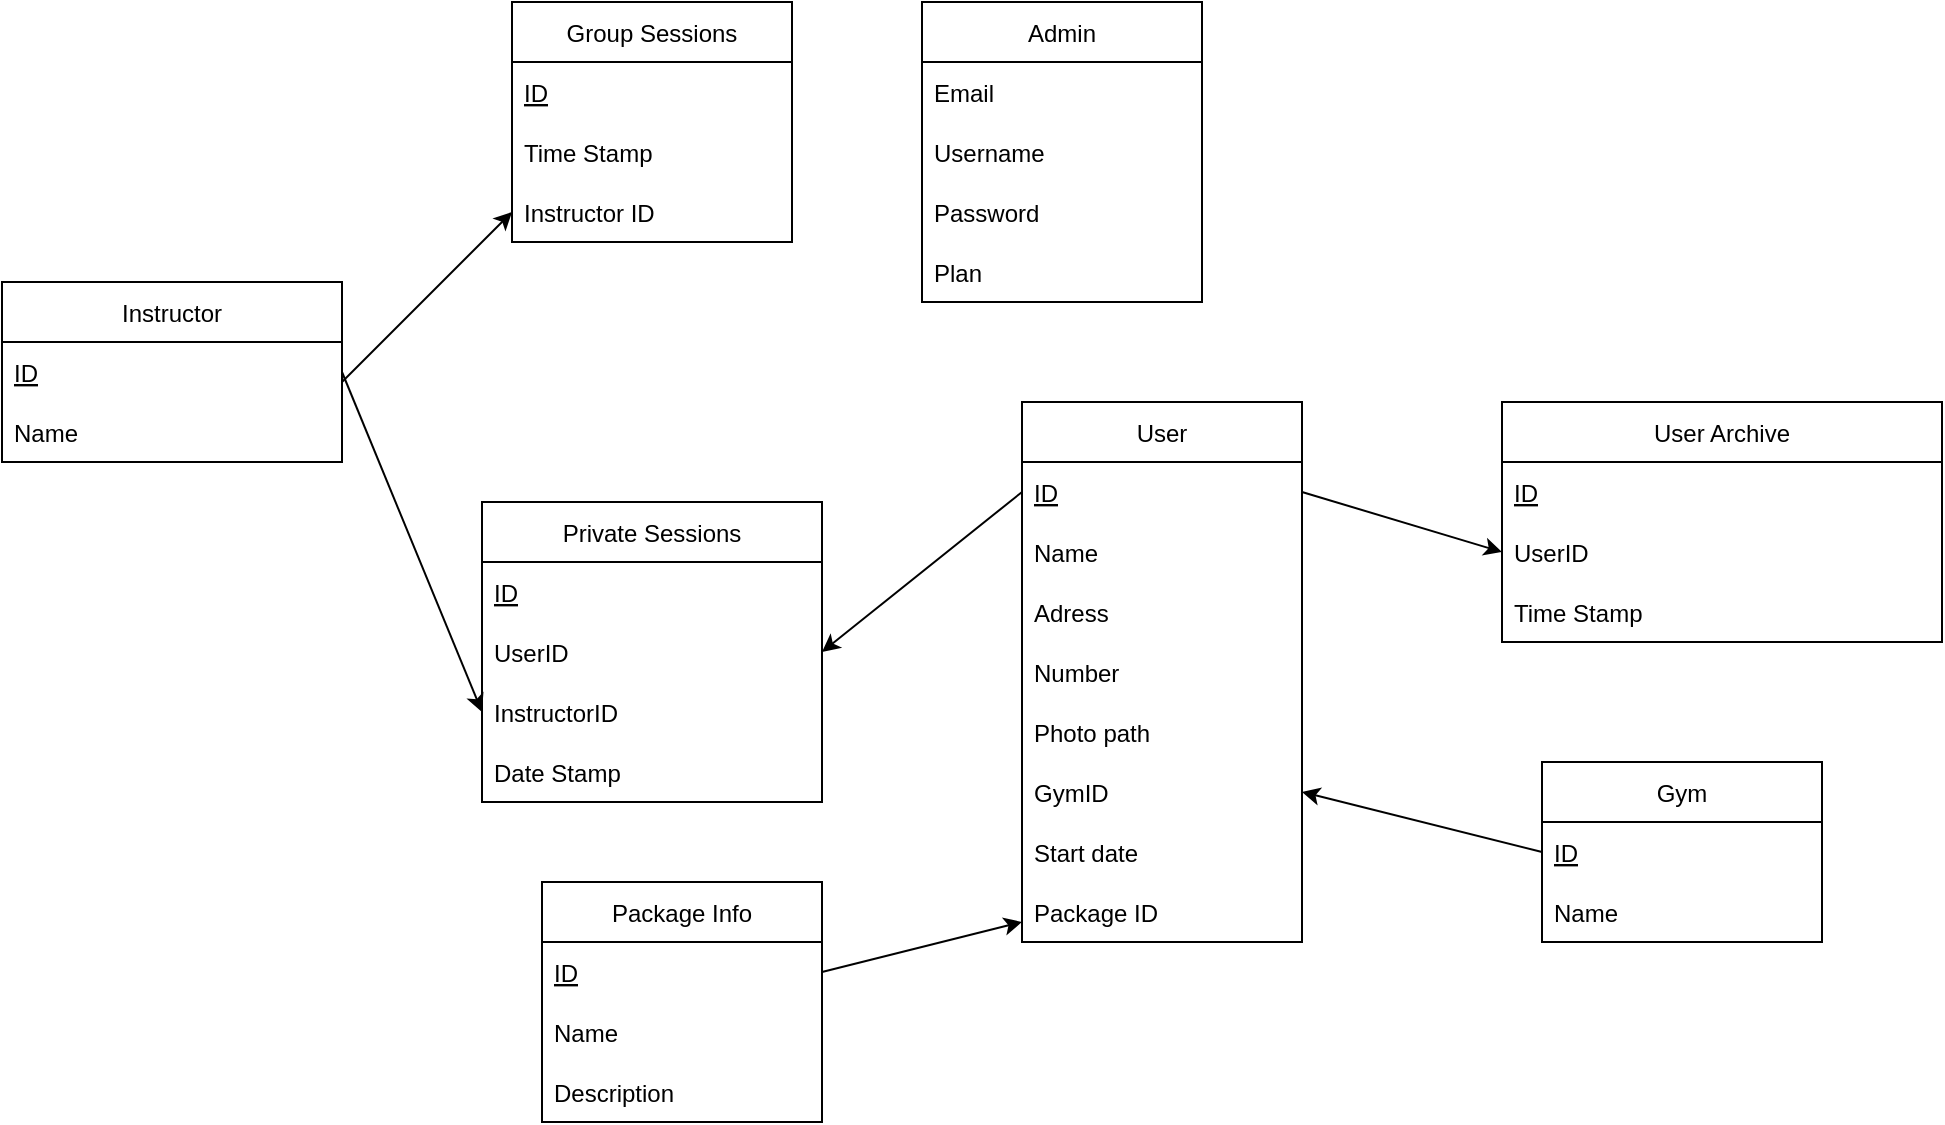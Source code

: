 <mxfile version="20.7.4" type="device"><diagram id="_wE4X1IALoatuDrJmbXj" name="Page-1"><mxGraphModel dx="2284" dy="1874" grid="1" gridSize="10" guides="1" tooltips="1" connect="1" arrows="1" fold="1" page="1" pageScale="1" pageWidth="850" pageHeight="1100" math="0" shadow="0"><root><mxCell id="0"/><mxCell id="1" parent="0"/><mxCell id="XGN1IkvJrTNwVDdcbdt2-2" value="User" style="swimlane;fontStyle=0;childLayout=stackLayout;horizontal=1;startSize=30;horizontalStack=0;resizeParent=1;resizeParentMax=0;resizeLast=0;collapsible=1;marginBottom=0;" parent="1" vertex="1"><mxGeometry x="130" y="100" width="140" height="270" as="geometry"/></mxCell><mxCell id="XGN1IkvJrTNwVDdcbdt2-3" value="ID" style="text;strokeColor=none;fillColor=none;align=left;verticalAlign=middle;spacingLeft=4;spacingRight=4;overflow=hidden;points=[[0,0.5],[1,0.5]];portConstraint=eastwest;rotatable=0;fontStyle=4" parent="XGN1IkvJrTNwVDdcbdt2-2" vertex="1"><mxGeometry y="30" width="140" height="30" as="geometry"/></mxCell><mxCell id="XGN1IkvJrTNwVDdcbdt2-4" value="Name" style="text;strokeColor=none;fillColor=none;align=left;verticalAlign=middle;spacingLeft=4;spacingRight=4;overflow=hidden;points=[[0,0.5],[1,0.5]];portConstraint=eastwest;rotatable=0;" parent="XGN1IkvJrTNwVDdcbdt2-2" vertex="1"><mxGeometry y="60" width="140" height="30" as="geometry"/></mxCell><mxCell id="XGN1IkvJrTNwVDdcbdt2-21" value="Adress" style="text;strokeColor=none;fillColor=none;align=left;verticalAlign=middle;spacingLeft=4;spacingRight=4;overflow=hidden;points=[[0,0.5],[1,0.5]];portConstraint=eastwest;rotatable=0;" parent="XGN1IkvJrTNwVDdcbdt2-2" vertex="1"><mxGeometry y="90" width="140" height="30" as="geometry"/></mxCell><mxCell id="XGN1IkvJrTNwVDdcbdt2-22" value="Number" style="text;strokeColor=none;fillColor=none;align=left;verticalAlign=middle;spacingLeft=4;spacingRight=4;overflow=hidden;points=[[0,0.5],[1,0.5]];portConstraint=eastwest;rotatable=0;" parent="XGN1IkvJrTNwVDdcbdt2-2" vertex="1"><mxGeometry y="120" width="140" height="30" as="geometry"/></mxCell><mxCell id="XGN1IkvJrTNwVDdcbdt2-20" value="Photo path" style="text;strokeColor=none;fillColor=none;align=left;verticalAlign=middle;spacingLeft=4;spacingRight=4;overflow=hidden;points=[[0,0.5],[1,0.5]];portConstraint=eastwest;rotatable=0;" parent="XGN1IkvJrTNwVDdcbdt2-2" vertex="1"><mxGeometry y="150" width="140" height="30" as="geometry"/></mxCell><mxCell id="XGN1IkvJrTNwVDdcbdt2-5" value="GymID" style="text;strokeColor=none;fillColor=none;align=left;verticalAlign=middle;spacingLeft=4;spacingRight=4;overflow=hidden;points=[[0,0.5],[1,0.5]];portConstraint=eastwest;rotatable=0;" parent="XGN1IkvJrTNwVDdcbdt2-2" vertex="1"><mxGeometry y="180" width="140" height="30" as="geometry"/></mxCell><mxCell id="XGN1IkvJrTNwVDdcbdt2-6" value="Start date" style="text;strokeColor=none;fillColor=none;align=left;verticalAlign=middle;spacingLeft=4;spacingRight=4;overflow=hidden;points=[[0,0.5],[1,0.5]];portConstraint=eastwest;rotatable=0;" parent="XGN1IkvJrTNwVDdcbdt2-2" vertex="1"><mxGeometry y="210" width="140" height="30" as="geometry"/></mxCell><mxCell id="XGN1IkvJrTNwVDdcbdt2-7" value="Package ID" style="text;strokeColor=none;fillColor=none;align=left;verticalAlign=middle;spacingLeft=4;spacingRight=4;overflow=hidden;points=[[0,0.5],[1,0.5]];portConstraint=eastwest;rotatable=0;" parent="XGN1IkvJrTNwVDdcbdt2-2" vertex="1"><mxGeometry y="240" width="140" height="30" as="geometry"/></mxCell><mxCell id="XGN1IkvJrTNwVDdcbdt2-8" value="Gym" style="swimlane;fontStyle=0;childLayout=stackLayout;horizontal=1;startSize=30;horizontalStack=0;resizeParent=1;resizeParentMax=0;resizeLast=0;collapsible=1;marginBottom=0;" parent="1" vertex="1"><mxGeometry x="390" y="280" width="140" height="90" as="geometry"/></mxCell><mxCell id="XGN1IkvJrTNwVDdcbdt2-9" value="ID" style="text;strokeColor=none;fillColor=none;align=left;verticalAlign=middle;spacingLeft=4;spacingRight=4;overflow=hidden;points=[[0,0.5],[1,0.5]];portConstraint=eastwest;rotatable=0;fontStyle=4" parent="XGN1IkvJrTNwVDdcbdt2-8" vertex="1"><mxGeometry y="30" width="140" height="30" as="geometry"/></mxCell><mxCell id="XGN1IkvJrTNwVDdcbdt2-10" value="Name" style="text;strokeColor=none;fillColor=none;align=left;verticalAlign=middle;spacingLeft=4;spacingRight=4;overflow=hidden;points=[[0,0.5],[1,0.5]];portConstraint=eastwest;rotatable=0;" parent="XGN1IkvJrTNwVDdcbdt2-8" vertex="1"><mxGeometry y="60" width="140" height="30" as="geometry"/></mxCell><mxCell id="XGN1IkvJrTNwVDdcbdt2-15" value="User Archive" style="swimlane;fontStyle=0;childLayout=stackLayout;horizontal=1;startSize=30;horizontalStack=0;resizeParent=1;resizeParentMax=0;resizeLast=0;collapsible=1;marginBottom=0;" parent="1" vertex="1"><mxGeometry x="370" y="100" width="220" height="120" as="geometry"><mxRectangle x="320" y="310" width="110" height="30" as="alternateBounds"/></mxGeometry></mxCell><mxCell id="XGN1IkvJrTNwVDdcbdt2-16" value="ID" style="text;strokeColor=none;fillColor=none;align=left;verticalAlign=middle;spacingLeft=4;spacingRight=4;overflow=hidden;points=[[0,0.5],[1,0.5]];portConstraint=eastwest;rotatable=0;fontStyle=4" parent="XGN1IkvJrTNwVDdcbdt2-15" vertex="1"><mxGeometry y="30" width="220" height="30" as="geometry"/></mxCell><mxCell id="XGN1IkvJrTNwVDdcbdt2-17" value="UserID" style="text;strokeColor=none;fillColor=none;align=left;verticalAlign=middle;spacingLeft=4;spacingRight=4;overflow=hidden;points=[[0,0.5],[1,0.5]];portConstraint=eastwest;rotatable=0;" parent="XGN1IkvJrTNwVDdcbdt2-15" vertex="1"><mxGeometry y="60" width="220" height="30" as="geometry"/></mxCell><mxCell id="XGN1IkvJrTNwVDdcbdt2-19" value="Time Stamp" style="text;strokeColor=none;fillColor=none;align=left;verticalAlign=middle;spacingLeft=4;spacingRight=4;overflow=hidden;points=[[0,0.5],[1,0.5]];portConstraint=eastwest;rotatable=0;" parent="XGN1IkvJrTNwVDdcbdt2-15" vertex="1"><mxGeometry y="90" width="220" height="30" as="geometry"/></mxCell><mxCell id="XGN1IkvJrTNwVDdcbdt2-27" value="" style="endArrow=classic;html=1;rounded=0;exitX=1;exitY=0.5;exitDx=0;exitDy=0;entryX=0;entryY=0.5;entryDx=0;entryDy=0;" parent="1" source="XGN1IkvJrTNwVDdcbdt2-3" target="XGN1IkvJrTNwVDdcbdt2-17" edge="1"><mxGeometry width="50" height="50" relative="1" as="geometry"><mxPoint x="320" y="240" as="sourcePoint"/><mxPoint x="370" y="190" as="targetPoint"/></mxGeometry></mxCell><mxCell id="XGN1IkvJrTNwVDdcbdt2-30" value="" style="endArrow=classic;html=1;rounded=0;exitX=0;exitY=0.5;exitDx=0;exitDy=0;entryX=1;entryY=0.5;entryDx=0;entryDy=0;" parent="1" source="XGN1IkvJrTNwVDdcbdt2-9" target="XGN1IkvJrTNwVDdcbdt2-5" edge="1"><mxGeometry width="50" height="50" relative="1" as="geometry"><mxPoint x="350" y="480" as="sourcePoint"/><mxPoint x="400" y="430" as="targetPoint"/></mxGeometry></mxCell><mxCell id="XGN1IkvJrTNwVDdcbdt2-31" value="Private Sessions" style="swimlane;fontStyle=0;childLayout=stackLayout;horizontal=1;startSize=30;horizontalStack=0;resizeParent=1;resizeParentMax=0;resizeLast=0;collapsible=1;marginBottom=0;" parent="1" vertex="1"><mxGeometry x="-140" y="150" width="170" height="150" as="geometry"/></mxCell><mxCell id="XGN1IkvJrTNwVDdcbdt2-33" value="ID" style="text;strokeColor=none;fillColor=none;align=left;verticalAlign=middle;spacingLeft=4;spacingRight=4;overflow=hidden;points=[[0,0.5],[1,0.5]];portConstraint=eastwest;rotatable=0;fontStyle=4" parent="XGN1IkvJrTNwVDdcbdt2-31" vertex="1"><mxGeometry y="30" width="170" height="30" as="geometry"/></mxCell><mxCell id="XGN1IkvJrTNwVDdcbdt2-34" value="UserID" style="text;strokeColor=none;fillColor=none;align=left;verticalAlign=middle;spacingLeft=4;spacingRight=4;overflow=hidden;points=[[0,0.5],[1,0.5]];portConstraint=eastwest;rotatable=0;" parent="XGN1IkvJrTNwVDdcbdt2-31" vertex="1"><mxGeometry y="60" width="170" height="30" as="geometry"/></mxCell><mxCell id="XGN1IkvJrTNwVDdcbdt2-36" value="InstructorID" style="text;strokeColor=none;fillColor=none;align=left;verticalAlign=middle;spacingLeft=4;spacingRight=4;overflow=hidden;points=[[0,0.5],[1,0.5]];portConstraint=eastwest;rotatable=0;" parent="XGN1IkvJrTNwVDdcbdt2-31" vertex="1"><mxGeometry y="90" width="170" height="30" as="geometry"/></mxCell><mxCell id="XGN1IkvJrTNwVDdcbdt2-35" value="Date Stamp" style="text;strokeColor=none;fillColor=none;align=left;verticalAlign=middle;spacingLeft=4;spacingRight=4;overflow=hidden;points=[[0,0.5],[1,0.5]];portConstraint=eastwest;rotatable=0;" parent="XGN1IkvJrTNwVDdcbdt2-31" vertex="1"><mxGeometry y="120" width="170" height="30" as="geometry"/></mxCell><mxCell id="XGN1IkvJrTNwVDdcbdt2-40" value="" style="endArrow=classic;html=1;rounded=0;exitX=0;exitY=0.5;exitDx=0;exitDy=0;entryX=1;entryY=0.5;entryDx=0;entryDy=0;" parent="1" source="XGN1IkvJrTNwVDdcbdt2-3" target="XGN1IkvJrTNwVDdcbdt2-34" edge="1"><mxGeometry width="50" height="50" relative="1" as="geometry"><mxPoint x="70" y="230" as="sourcePoint"/><mxPoint x="40" y="225" as="targetPoint"/></mxGeometry></mxCell><mxCell id="XGN1IkvJrTNwVDdcbdt2-42" value="Instructor" style="swimlane;fontStyle=0;childLayout=stackLayout;horizontal=1;startSize=30;horizontalStack=0;resizeParent=1;resizeParentMax=0;resizeLast=0;collapsible=1;marginBottom=0;" parent="1" vertex="1"><mxGeometry x="-380" y="40" width="170" height="90" as="geometry"/></mxCell><mxCell id="XGN1IkvJrTNwVDdcbdt2-43" value="ID" style="text;strokeColor=none;fillColor=none;align=left;verticalAlign=middle;spacingLeft=4;spacingRight=4;overflow=hidden;points=[[0,0.5],[1,0.5]];portConstraint=eastwest;rotatable=0;fontStyle=4" parent="XGN1IkvJrTNwVDdcbdt2-42" vertex="1"><mxGeometry y="30" width="170" height="30" as="geometry"/></mxCell><mxCell id="XGN1IkvJrTNwVDdcbdt2-44" value="Name" style="text;strokeColor=none;fillColor=none;align=left;verticalAlign=middle;spacingLeft=4;spacingRight=4;overflow=hidden;points=[[0,0.5],[1,0.5]];portConstraint=eastwest;rotatable=0;" parent="XGN1IkvJrTNwVDdcbdt2-42" vertex="1"><mxGeometry y="60" width="170" height="30" as="geometry"/></mxCell><mxCell id="XGN1IkvJrTNwVDdcbdt2-46" value="" style="endArrow=classic;html=1;rounded=0;exitX=1;exitY=0.5;exitDx=0;exitDy=0;entryX=0;entryY=0.5;entryDx=0;entryDy=0;" parent="1" source="XGN1IkvJrTNwVDdcbdt2-43" target="XGN1IkvJrTNwVDdcbdt2-36" edge="1"><mxGeometry width="50" height="50" relative="1" as="geometry"><mxPoint x="-210" y="390" as="sourcePoint"/><mxPoint x="-160" y="340" as="targetPoint"/></mxGeometry></mxCell><mxCell id="XGN1IkvJrTNwVDdcbdt2-53" value="Group Sessions" style="swimlane;fontStyle=0;childLayout=stackLayout;horizontal=1;startSize=30;horizontalStack=0;resizeParent=1;resizeParentMax=0;resizeLast=0;collapsible=1;marginBottom=0;" parent="1" vertex="1"><mxGeometry x="-125" y="-100" width="140" height="120" as="geometry"/></mxCell><mxCell id="XGN1IkvJrTNwVDdcbdt2-54" value="ID" style="text;strokeColor=none;fillColor=none;align=left;verticalAlign=middle;spacingLeft=4;spacingRight=4;overflow=hidden;points=[[0,0.5],[1,0.5]];portConstraint=eastwest;rotatable=0;fontStyle=4" parent="XGN1IkvJrTNwVDdcbdt2-53" vertex="1"><mxGeometry y="30" width="140" height="30" as="geometry"/></mxCell><mxCell id="XGN1IkvJrTNwVDdcbdt2-55" value="Time Stamp" style="text;strokeColor=none;fillColor=none;align=left;verticalAlign=middle;spacingLeft=4;spacingRight=4;overflow=hidden;points=[[0,0.5],[1,0.5]];portConstraint=eastwest;rotatable=0;" parent="XGN1IkvJrTNwVDdcbdt2-53" vertex="1"><mxGeometry y="60" width="140" height="30" as="geometry"/></mxCell><mxCell id="XGN1IkvJrTNwVDdcbdt2-56" value="Instructor ID" style="text;strokeColor=none;fillColor=none;align=left;verticalAlign=middle;spacingLeft=4;spacingRight=4;overflow=hidden;points=[[0,0.5],[1,0.5]];portConstraint=eastwest;rotatable=0;" parent="XGN1IkvJrTNwVDdcbdt2-53" vertex="1"><mxGeometry y="90" width="140" height="30" as="geometry"/></mxCell><mxCell id="XGN1IkvJrTNwVDdcbdt2-57" value="" style="endArrow=classic;html=1;rounded=0;entryX=0;entryY=0.5;entryDx=0;entryDy=0;" parent="1" target="XGN1IkvJrTNwVDdcbdt2-56" edge="1"><mxGeometry width="50" height="50" relative="1" as="geometry"><mxPoint x="-210" y="90" as="sourcePoint"/><mxPoint x="-260" y="-70" as="targetPoint"/></mxGeometry></mxCell><mxCell id="FnAGmUk-oUDiXGkKT-MK-1" value="Admin" style="swimlane;fontStyle=0;childLayout=stackLayout;horizontal=1;startSize=30;horizontalStack=0;resizeParent=1;resizeParentMax=0;resizeLast=0;collapsible=1;marginBottom=0;" parent="1" vertex="1"><mxGeometry x="80" y="-100" width="140" height="150" as="geometry"/></mxCell><mxCell id="oYCPmytD_4Bx2WNHWxog-3" value="Email" style="text;strokeColor=none;fillColor=none;align=left;verticalAlign=middle;spacingLeft=4;spacingRight=4;overflow=hidden;points=[[0,0.5],[1,0.5]];portConstraint=eastwest;rotatable=0;" vertex="1" parent="FnAGmUk-oUDiXGkKT-MK-1"><mxGeometry y="30" width="140" height="30" as="geometry"/></mxCell><mxCell id="FnAGmUk-oUDiXGkKT-MK-3" value="Username" style="text;strokeColor=none;fillColor=none;align=left;verticalAlign=middle;spacingLeft=4;spacingRight=4;overflow=hidden;points=[[0,0.5],[1,0.5]];portConstraint=eastwest;rotatable=0;" parent="FnAGmUk-oUDiXGkKT-MK-1" vertex="1"><mxGeometry y="60" width="140" height="30" as="geometry"/></mxCell><mxCell id="FnAGmUk-oUDiXGkKT-MK-4" value="Password" style="text;strokeColor=none;fillColor=none;align=left;verticalAlign=middle;spacingLeft=4;spacingRight=4;overflow=hidden;points=[[0,0.5],[1,0.5]];portConstraint=eastwest;rotatable=0;" parent="FnAGmUk-oUDiXGkKT-MK-1" vertex="1"><mxGeometry y="90" width="140" height="30" as="geometry"/></mxCell><mxCell id="24J5E8BH5dLrfwvgx7Mt-1" value="Plan" style="text;strokeColor=none;fillColor=none;align=left;verticalAlign=middle;spacingLeft=4;spacingRight=4;overflow=hidden;points=[[0,0.5],[1,0.5]];portConstraint=eastwest;rotatable=0;" parent="FnAGmUk-oUDiXGkKT-MK-1" vertex="1"><mxGeometry y="120" width="140" height="30" as="geometry"/></mxCell><mxCell id="5eMV5tlaxI1MDFOnkvHB-1" value="Package Info" style="swimlane;fontStyle=0;childLayout=stackLayout;horizontal=1;startSize=30;horizontalStack=0;resizeParent=1;resizeParentMax=0;resizeLast=0;collapsible=1;marginBottom=0;" parent="1" vertex="1"><mxGeometry x="-110" y="340" width="140" height="120" as="geometry"/></mxCell><mxCell id="5eMV5tlaxI1MDFOnkvHB-2" value="ID" style="text;strokeColor=none;fillColor=none;align=left;verticalAlign=middle;spacingLeft=4;spacingRight=4;overflow=hidden;points=[[0,0.5],[1,0.5]];portConstraint=eastwest;rotatable=0;fontStyle=4" parent="5eMV5tlaxI1MDFOnkvHB-1" vertex="1"><mxGeometry y="30" width="140" height="30" as="geometry"/></mxCell><mxCell id="5eMV5tlaxI1MDFOnkvHB-3" value="Name" style="text;strokeColor=none;fillColor=none;align=left;verticalAlign=middle;spacingLeft=4;spacingRight=4;overflow=hidden;points=[[0,0.5],[1,0.5]];portConstraint=eastwest;rotatable=0;" parent="5eMV5tlaxI1MDFOnkvHB-1" vertex="1"><mxGeometry y="60" width="140" height="30" as="geometry"/></mxCell><mxCell id="5eMV5tlaxI1MDFOnkvHB-4" value="Description" style="text;strokeColor=none;fillColor=none;align=left;verticalAlign=middle;spacingLeft=4;spacingRight=4;overflow=hidden;points=[[0,0.5],[1,0.5]];portConstraint=eastwest;rotatable=0;" parent="5eMV5tlaxI1MDFOnkvHB-1" vertex="1"><mxGeometry y="90" width="140" height="30" as="geometry"/></mxCell><mxCell id="5eMV5tlaxI1MDFOnkvHB-5" value="" style="endArrow=classic;html=1;rounded=0;exitX=1;exitY=0.5;exitDx=0;exitDy=0;" parent="1" source="5eMV5tlaxI1MDFOnkvHB-2" edge="1"><mxGeometry width="50" height="50" relative="1" as="geometry"><mxPoint x="50" y="470" as="sourcePoint"/><mxPoint x="130" y="360" as="targetPoint"/></mxGeometry></mxCell></root></mxGraphModel></diagram></mxfile>